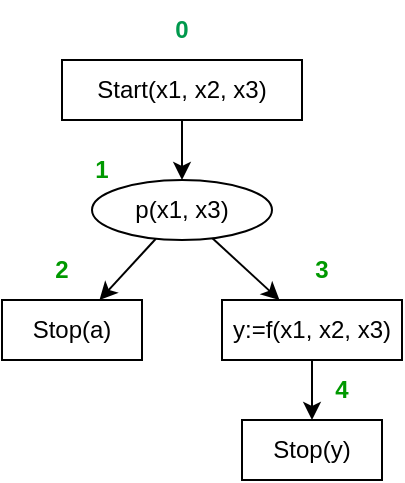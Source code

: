 <mxfile version="15.5.4" type="device"><diagram id="Wf5anW7jaSo1bPB-Chxk" name="Page-1"><mxGraphModel dx="1422" dy="747" grid="1" gridSize="10" guides="1" tooltips="1" connect="1" arrows="1" fold="1" page="1" pageScale="1" pageWidth="850" pageHeight="1100" math="0" shadow="0"><root><mxCell id="0"/><mxCell id="1" parent="0"/><mxCell id="dRGXUue91P5uxuQMKvfA-50" value="Start(x1, x2, x3)" style="rounded=0;whiteSpace=wrap;html=1;" vertex="1" parent="1"><mxGeometry x="120" y="100" width="120" height="30" as="geometry"/></mxCell><mxCell id="dRGXUue91P5uxuQMKvfA-51" value="p(x1, x3)" style="ellipse;whiteSpace=wrap;html=1;" vertex="1" parent="1"><mxGeometry x="135" y="160" width="90" height="30" as="geometry"/></mxCell><mxCell id="dRGXUue91P5uxuQMKvfA-52" value="" style="endArrow=classic;html=1;rounded=0;" edge="1" parent="1" source="dRGXUue91P5uxuQMKvfA-50" target="dRGXUue91P5uxuQMKvfA-51"><mxGeometry width="50" height="50" relative="1" as="geometry"><mxPoint x="380" y="420" as="sourcePoint"/><mxPoint x="430" y="370" as="targetPoint"/></mxGeometry></mxCell><mxCell id="dRGXUue91P5uxuQMKvfA-53" value="Stop(a)" style="rounded=0;whiteSpace=wrap;html=1;" vertex="1" parent="1"><mxGeometry x="90" y="220" width="70" height="30" as="geometry"/></mxCell><mxCell id="dRGXUue91P5uxuQMKvfA-54" value="y:=f(x1, x2, x3)" style="rounded=0;whiteSpace=wrap;html=1;" vertex="1" parent="1"><mxGeometry x="200" y="220" width="90" height="30" as="geometry"/></mxCell><mxCell id="dRGXUue91P5uxuQMKvfA-55" value="" style="endArrow=classic;html=1;rounded=0;" edge="1" parent="1" source="dRGXUue91P5uxuQMKvfA-51" target="dRGXUue91P5uxuQMKvfA-53"><mxGeometry width="50" height="50" relative="1" as="geometry"><mxPoint x="170" y="170" as="sourcePoint"/><mxPoint x="190" y="170" as="targetPoint"/></mxGeometry></mxCell><mxCell id="dRGXUue91P5uxuQMKvfA-56" value="" style="endArrow=classic;html=1;rounded=0;" edge="1" parent="1" source="dRGXUue91P5uxuQMKvfA-51" target="dRGXUue91P5uxuQMKvfA-54"><mxGeometry width="50" height="50" relative="1" as="geometry"><mxPoint x="200" y="150" as="sourcePoint"/><mxPoint x="200" y="180" as="targetPoint"/></mxGeometry></mxCell><mxCell id="dRGXUue91P5uxuQMKvfA-57" value="Stop(y)" style="rounded=0;whiteSpace=wrap;html=1;" vertex="1" parent="1"><mxGeometry x="210" y="280" width="70" height="30" as="geometry"/></mxCell><mxCell id="dRGXUue91P5uxuQMKvfA-58" value="" style="endArrow=classic;html=1;rounded=0;" edge="1" parent="1" source="dRGXUue91P5uxuQMKvfA-54" target="dRGXUue91P5uxuQMKvfA-57"><mxGeometry width="50" height="50" relative="1" as="geometry"><mxPoint x="205.075" y="199.133" as="sourcePoint"/><mxPoint x="238.75" y="230" as="targetPoint"/></mxGeometry></mxCell><mxCell id="dRGXUue91P5uxuQMKvfA-59" value="&lt;b&gt;&lt;font color=&quot;#00994D&quot;&gt;0&lt;/font&gt;&lt;/b&gt;" style="text;html=1;strokeColor=none;fillColor=none;align=center;verticalAlign=middle;whiteSpace=wrap;rounded=0;" vertex="1" parent="1"><mxGeometry x="150" y="70" width="60" height="30" as="geometry"/></mxCell><mxCell id="dRGXUue91P5uxuQMKvfA-60" value="&lt;font color=&quot;#009900&quot;&gt;&lt;b&gt;1&lt;/b&gt;&lt;/font&gt;" style="text;html=1;strokeColor=none;fillColor=none;align=center;verticalAlign=middle;whiteSpace=wrap;rounded=0;" vertex="1" parent="1"><mxGeometry x="110" y="140" width="60" height="30" as="geometry"/></mxCell><mxCell id="dRGXUue91P5uxuQMKvfA-61" value="&lt;font color=&quot;#009900&quot;&gt;&lt;b&gt;2&lt;/b&gt;&lt;/font&gt;" style="text;html=1;strokeColor=none;fillColor=none;align=center;verticalAlign=middle;whiteSpace=wrap;rounded=0;" vertex="1" parent="1"><mxGeometry x="90" y="190" width="60" height="30" as="geometry"/></mxCell><mxCell id="dRGXUue91P5uxuQMKvfA-62" value="&lt;font color=&quot;#009900&quot;&gt;&lt;b&gt;3&lt;/b&gt;&lt;/font&gt;" style="text;html=1;strokeColor=none;fillColor=none;align=center;verticalAlign=middle;whiteSpace=wrap;rounded=0;" vertex="1" parent="1"><mxGeometry x="220" y="190" width="60" height="30" as="geometry"/></mxCell><mxCell id="dRGXUue91P5uxuQMKvfA-63" value="&lt;font color=&quot;#009900&quot;&gt;&lt;b&gt;4&lt;/b&gt;&lt;/font&gt;" style="text;html=1;strokeColor=none;fillColor=none;align=center;verticalAlign=middle;whiteSpace=wrap;rounded=0;" vertex="1" parent="1"><mxGeometry x="230" y="250" width="60" height="30" as="geometry"/></mxCell></root></mxGraphModel></diagram></mxfile>